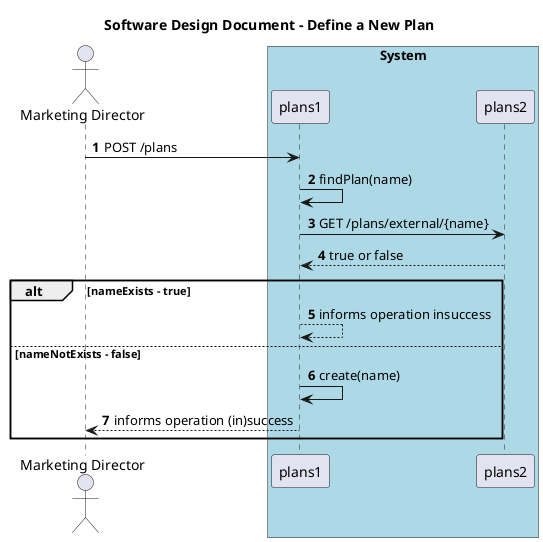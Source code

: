 @startuml
'autocomplete on
autonumber

title Software Design Document - Define a New Plan

actor "Marketing Director" as Ac
box "System" #lightblue
participant "plans1" as Sys
participant "plans2" as Sys2
end box

Ac -> Sys : POST /plans
Sys -> Sys : findPlan(name)
Sys -> Sys2 : GET /plans/external/{name}
Sys2 --> Sys : true or false

alt nameExists - true
    Sys --> Sys : informs operation insuccess
else nameNotExists - false
    Sys -> Sys : create(name)
    Sys --> Ac : informs operation (in)success
end



@enduml
